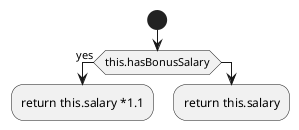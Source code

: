 @startuml
start
if (this.hasBonusSalary) then (yes)
	:return this.salary *1.1;
	detach
else
	:return this.salary;
	detach
endif
@enduml


